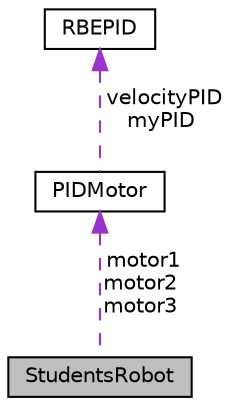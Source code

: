 digraph "StudentsRobot"
{
  edge [fontname="Helvetica",fontsize="10",labelfontname="Helvetica",labelfontsize="10"];
  node [fontname="Helvetica",fontsize="10",shape=record];
  Node1 [label="StudentsRobot",height=0.2,width=0.4,color="black", fillcolor="grey75", style="filled", fontcolor="black"];
  Node2 -> Node1 [dir="back",color="darkorchid3",fontsize="10",style="dashed",label=" motor1\nmotor2\nmotor3" ,fontname="Helvetica"];
  Node2 [label="PIDMotor",height=0.2,width=0.4,color="black", fillcolor="white", style="filled",URL="$classPIDMotor.html"];
  Node3 -> Node2 [dir="back",color="darkorchid3",fontsize="10",style="dashed",label=" velocityPID\nmyPID" ,fontname="Helvetica"];
  Node3 [label="RBEPID",height=0.2,width=0.4,color="black", fillcolor="white", style="filled",URL="$classRBEPID.html"];
}
